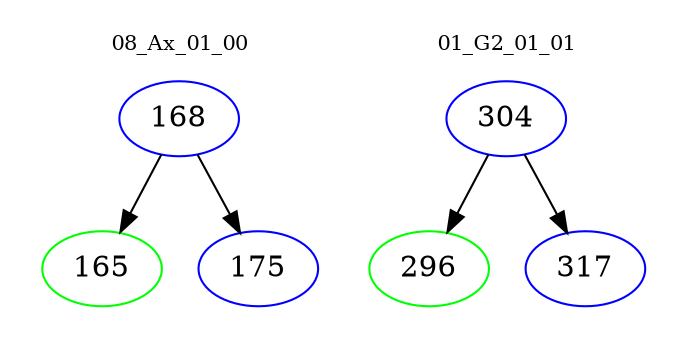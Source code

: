 digraph{
subgraph cluster_0 {
color = white
label = "08_Ax_01_00";
fontsize=10;
T0_168 [label="168", color="blue"]
T0_168 -> T0_165 [color="black"]
T0_165 [label="165", color="green"]
T0_168 -> T0_175 [color="black"]
T0_175 [label="175", color="blue"]
}
subgraph cluster_1 {
color = white
label = "01_G2_01_01";
fontsize=10;
T1_304 [label="304", color="blue"]
T1_304 -> T1_296 [color="black"]
T1_296 [label="296", color="green"]
T1_304 -> T1_317 [color="black"]
T1_317 [label="317", color="blue"]
}
}
